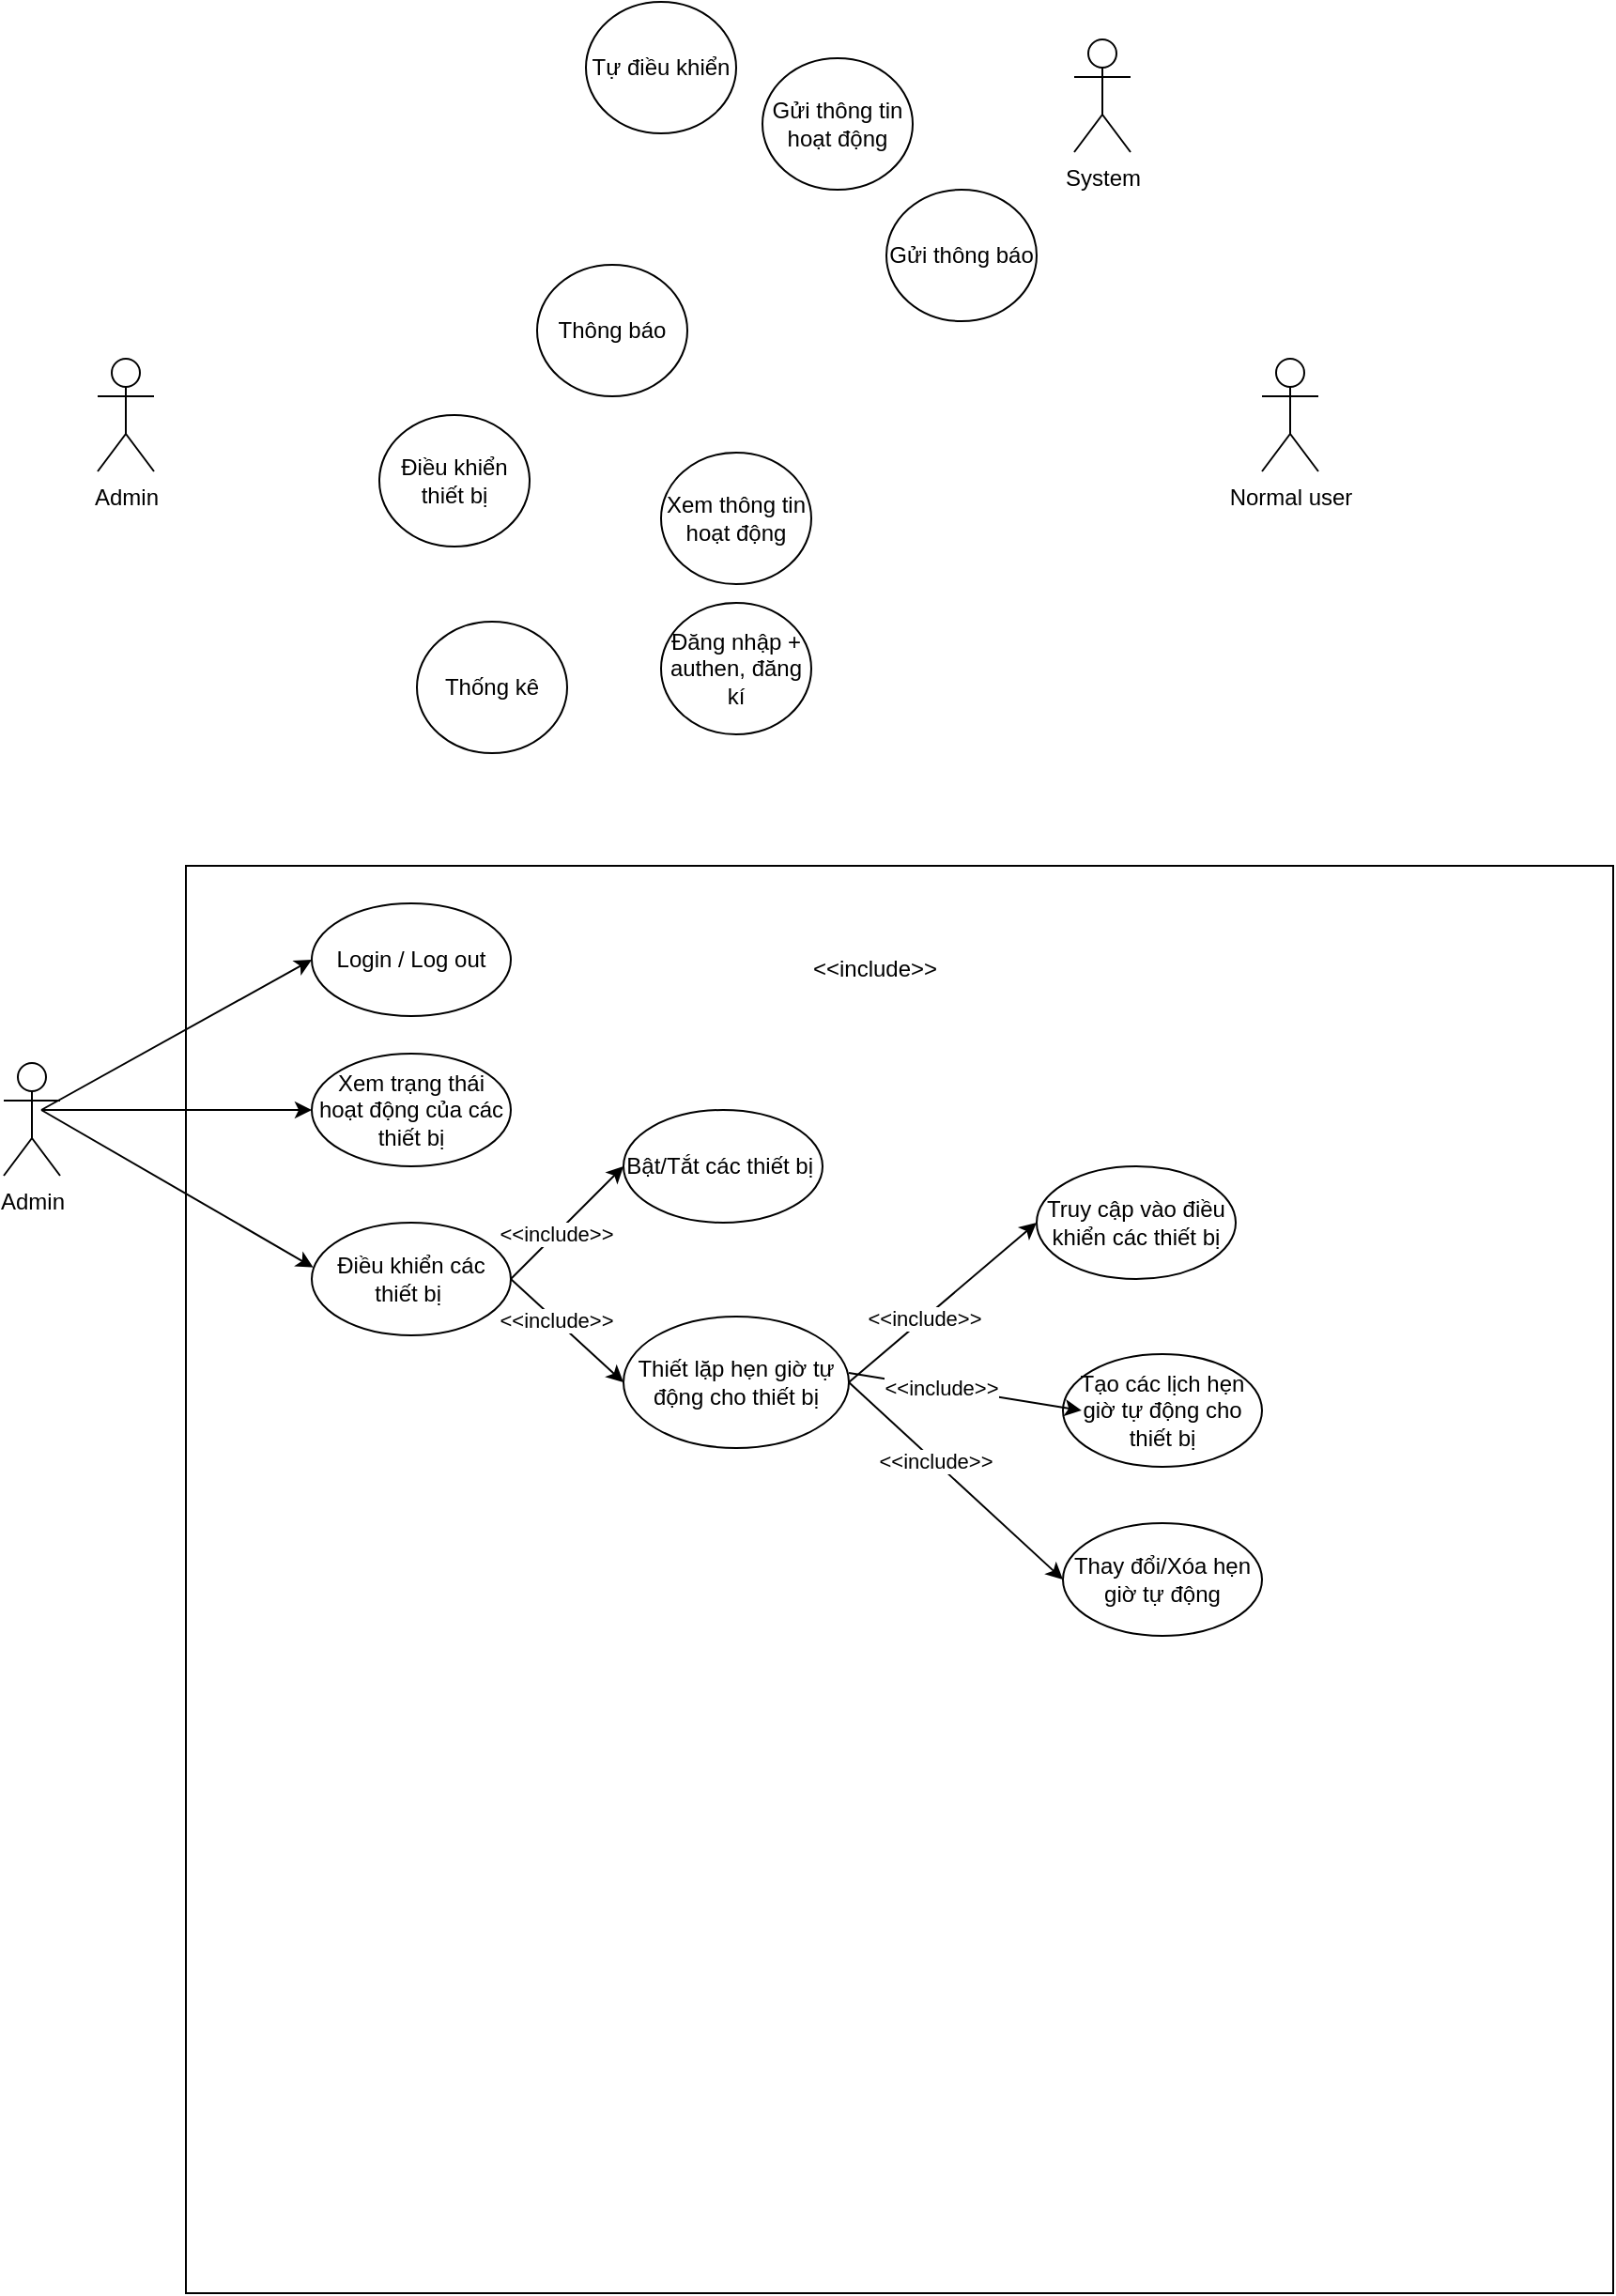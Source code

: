 <mxfile version="20.8.23" type="github" pages="2">
  <diagram name="Page-1" id="Gs4qEUFltZ7bUWOozk17">
    <mxGraphModel dx="1290" dy="581" grid="1" gridSize="10" guides="1" tooltips="1" connect="1" arrows="1" fold="1" page="1" pageScale="1" pageWidth="827" pageHeight="1169" math="0" shadow="0">
      <root>
        <mxCell id="0" />
        <mxCell id="1" parent="0" />
        <mxCell id="uzYhx_0hBrrOGjzf7BAf-1" value="Admin" style="shape=umlActor;verticalLabelPosition=bottom;verticalAlign=top;html=1;outlineConnect=0;" parent="1" vertex="1">
          <mxGeometry x="100" y="210" width="30" height="60" as="geometry" />
        </mxCell>
        <mxCell id="uzYhx_0hBrrOGjzf7BAf-2" value="Normal user&lt;br&gt;" style="shape=umlActor;verticalLabelPosition=bottom;verticalAlign=top;html=1;outlineConnect=0;" parent="1" vertex="1">
          <mxGeometry x="720" y="210" width="30" height="60" as="geometry" />
        </mxCell>
        <mxCell id="uzYhx_0hBrrOGjzf7BAf-3" value="Đăng nhập + authen, đăng kí" style="ellipse;whiteSpace=wrap;html=1;" parent="1" vertex="1">
          <mxGeometry x="400" y="340" width="80" height="70" as="geometry" />
        </mxCell>
        <mxCell id="uzYhx_0hBrrOGjzf7BAf-4" value="Xem thông tin hoạt động" style="ellipse;whiteSpace=wrap;html=1;" parent="1" vertex="1">
          <mxGeometry x="400" y="260" width="80" height="70" as="geometry" />
        </mxCell>
        <mxCell id="uzYhx_0hBrrOGjzf7BAf-6" value="Điều khiển thiết bị" style="ellipse;whiteSpace=wrap;html=1;" parent="1" vertex="1">
          <mxGeometry x="250" y="240" width="80" height="70" as="geometry" />
        </mxCell>
        <mxCell id="uzYhx_0hBrrOGjzf7BAf-7" value="Thông báo" style="ellipse;whiteSpace=wrap;html=1;" parent="1" vertex="1">
          <mxGeometry x="334" y="160" width="80" height="70" as="geometry" />
        </mxCell>
        <mxCell id="uzYhx_0hBrrOGjzf7BAf-8" value="Thống kê" style="ellipse;whiteSpace=wrap;html=1;" parent="1" vertex="1">
          <mxGeometry x="270" y="350" width="80" height="70" as="geometry" />
        </mxCell>
        <mxCell id="uzYhx_0hBrrOGjzf7BAf-9" value="Tự điều khiển" style="ellipse;whiteSpace=wrap;html=1;" parent="1" vertex="1">
          <mxGeometry x="360" y="20" width="80" height="70" as="geometry" />
        </mxCell>
        <mxCell id="uzYhx_0hBrrOGjzf7BAf-10" value="Gửi thông tin hoạt động" style="ellipse;whiteSpace=wrap;html=1;" parent="1" vertex="1">
          <mxGeometry x="454" y="50" width="80" height="70" as="geometry" />
        </mxCell>
        <mxCell id="uzYhx_0hBrrOGjzf7BAf-11" value="System&lt;br&gt;" style="shape=umlActor;verticalLabelPosition=bottom;verticalAlign=top;html=1;outlineConnect=0;" parent="1" vertex="1">
          <mxGeometry x="620" y="40" width="30" height="60" as="geometry" />
        </mxCell>
        <mxCell id="uzYhx_0hBrrOGjzf7BAf-12" value="Gửi thông báo" style="ellipse;whiteSpace=wrap;html=1;" parent="1" vertex="1">
          <mxGeometry x="520" y="120" width="80" height="70" as="geometry" />
        </mxCell>
        <mxCell id="IxM3IXugmNxA2LXYIeKf-1" value="" style="whiteSpace=wrap;html=1;aspect=fixed;" vertex="1" parent="1">
          <mxGeometry x="147" y="480" width="760" height="760" as="geometry" />
        </mxCell>
        <mxCell id="IxM3IXugmNxA2LXYIeKf-2" value="Admin" style="shape=umlActor;verticalLabelPosition=bottom;verticalAlign=top;html=1;outlineConnect=0;" vertex="1" parent="1">
          <mxGeometry x="50" y="585" width="30" height="60" as="geometry" />
        </mxCell>
        <mxCell id="IxM3IXugmNxA2LXYIeKf-3" value="Login / Log out" style="ellipse;whiteSpace=wrap;html=1;" vertex="1" parent="1">
          <mxGeometry x="214" y="500" width="106" height="60" as="geometry" />
        </mxCell>
        <mxCell id="IxM3IXugmNxA2LXYIeKf-4" value="Xem trạng thái hoạt động của các thiết bị" style="ellipse;whiteSpace=wrap;html=1;" vertex="1" parent="1">
          <mxGeometry x="214" y="580" width="106" height="60" as="geometry" />
        </mxCell>
        <mxCell id="IxM3IXugmNxA2LXYIeKf-5" value="Điều khiển các thiết bị&amp;nbsp;" style="ellipse;whiteSpace=wrap;html=1;" vertex="1" parent="1">
          <mxGeometry x="214" y="670" width="106" height="60" as="geometry" />
        </mxCell>
        <mxCell id="IxM3IXugmNxA2LXYIeKf-6" value="Bật/Tắt các thiết bị&amp;nbsp;" style="ellipse;whiteSpace=wrap;html=1;" vertex="1" parent="1">
          <mxGeometry x="380" y="610" width="106" height="60" as="geometry" />
        </mxCell>
        <mxCell id="IxM3IXugmNxA2LXYIeKf-10" value="Thiết lặp hẹn giờ tự động cho thiết bị" style="ellipse;whiteSpace=wrap;html=1;" vertex="1" parent="1">
          <mxGeometry x="380" y="720" width="120" height="70" as="geometry" />
        </mxCell>
        <mxCell id="IxM3IXugmNxA2LXYIeKf-11" value="Truy cập vào điều khiển các thiết bị" style="ellipse;whiteSpace=wrap;html=1;" vertex="1" parent="1">
          <mxGeometry x="600" y="640" width="106" height="60" as="geometry" />
        </mxCell>
        <mxCell id="IxM3IXugmNxA2LXYIeKf-12" value="Tạo các lịch hẹn giờ tự động cho thiết bị" style="ellipse;whiteSpace=wrap;html=1;" vertex="1" parent="1">
          <mxGeometry x="614" y="740" width="106" height="60" as="geometry" />
        </mxCell>
        <mxCell id="IxM3IXugmNxA2LXYIeKf-13" value="Thay đổi/Xóa hẹn giờ tự động" style="ellipse;whiteSpace=wrap;html=1;" vertex="1" parent="1">
          <mxGeometry x="614" y="830" width="106" height="60" as="geometry" />
        </mxCell>
        <mxCell id="IxM3IXugmNxA2LXYIeKf-14" value="" style="endArrow=classic;html=1;rounded=0;entryX=0;entryY=0.5;entryDx=0;entryDy=0;" edge="1" parent="1" target="IxM3IXugmNxA2LXYIeKf-3">
          <mxGeometry width="50" height="50" relative="1" as="geometry">
            <mxPoint x="70" y="610" as="sourcePoint" />
            <mxPoint x="120" y="560" as="targetPoint" />
          </mxGeometry>
        </mxCell>
        <mxCell id="IxM3IXugmNxA2LXYIeKf-15" value="&amp;lt;&amp;lt;include&amp;gt;&amp;gt;" style="text;html=1;strokeColor=none;fillColor=none;align=center;verticalAlign=middle;whiteSpace=wrap;rounded=0;" vertex="1" parent="1">
          <mxGeometry x="484" y="520" width="60" height="30" as="geometry" />
        </mxCell>
        <mxCell id="IxM3IXugmNxA2LXYIeKf-16" value="" style="endArrow=classic;html=1;rounded=0;" edge="1" parent="1" target="IxM3IXugmNxA2LXYIeKf-4">
          <mxGeometry width="50" height="50" relative="1" as="geometry">
            <mxPoint x="70" y="610" as="sourcePoint" />
            <mxPoint x="520" y="720" as="targetPoint" />
          </mxGeometry>
        </mxCell>
        <mxCell id="IxM3IXugmNxA2LXYIeKf-17" value="" style="endArrow=classic;html=1;rounded=0;entryX=0.008;entryY=0.397;entryDx=0;entryDy=0;entryPerimeter=0;" edge="1" parent="1" target="IxM3IXugmNxA2LXYIeKf-5">
          <mxGeometry width="50" height="50" relative="1" as="geometry">
            <mxPoint x="70" y="610" as="sourcePoint" />
            <mxPoint x="224" y="620" as="targetPoint" />
          </mxGeometry>
        </mxCell>
        <mxCell id="IxM3IXugmNxA2LXYIeKf-18" value="&amp;lt;&amp;lt;include&amp;gt;&amp;gt;" style="endArrow=classic;html=1;rounded=0;exitX=1;exitY=0.5;exitDx=0;exitDy=0;entryX=0;entryY=0.5;entryDx=0;entryDy=0;" edge="1" parent="1" source="IxM3IXugmNxA2LXYIeKf-5" target="IxM3IXugmNxA2LXYIeKf-10">
          <mxGeometry x="-0.2" width="50" height="50" relative="1" as="geometry">
            <mxPoint x="470" y="700" as="sourcePoint" />
            <mxPoint x="520" y="650" as="targetPoint" />
            <Array as="points" />
            <mxPoint as="offset" />
          </mxGeometry>
        </mxCell>
        <mxCell id="IxM3IXugmNxA2LXYIeKf-20" value="&amp;lt;&amp;lt;include&amp;gt;&amp;gt;" style="endArrow=classic;html=1;rounded=0;exitX=1;exitY=0.5;exitDx=0;exitDy=0;entryX=0;entryY=0.5;entryDx=0;entryDy=0;" edge="1" parent="1" source="IxM3IXugmNxA2LXYIeKf-5" target="IxM3IXugmNxA2LXYIeKf-6">
          <mxGeometry x="-0.2" width="50" height="50" relative="1" as="geometry">
            <mxPoint x="480" y="710" as="sourcePoint" />
            <mxPoint x="530" y="660" as="targetPoint" />
            <Array as="points" />
            <mxPoint as="offset" />
          </mxGeometry>
        </mxCell>
        <mxCell id="IxM3IXugmNxA2LXYIeKf-21" value="&amp;lt;&amp;lt;include&amp;gt;&amp;gt;" style="endArrow=classic;html=1;rounded=0;exitX=1;exitY=0.5;exitDx=0;exitDy=0;entryX=0;entryY=0.5;entryDx=0;entryDy=0;" edge="1" parent="1" source="IxM3IXugmNxA2LXYIeKf-10" target="IxM3IXugmNxA2LXYIeKf-11">
          <mxGeometry x="-0.2" width="50" height="50" relative="1" as="geometry">
            <mxPoint x="330" y="710" as="sourcePoint" />
            <mxPoint x="390" y="650" as="targetPoint" />
            <Array as="points" />
            <mxPoint as="offset" />
          </mxGeometry>
        </mxCell>
        <mxCell id="IxM3IXugmNxA2LXYIeKf-22" value="&amp;lt;&amp;lt;include&amp;gt;&amp;gt;" style="endArrow=classic;html=1;rounded=0;entryX=0.094;entryY=0.5;entryDx=0;entryDy=0;entryPerimeter=0;" edge="1" parent="1" target="IxM3IXugmNxA2LXYIeKf-12">
          <mxGeometry x="-0.2" width="50" height="50" relative="1" as="geometry">
            <mxPoint x="500" y="750" as="sourcePoint" />
            <mxPoint x="400" y="660" as="targetPoint" />
            <Array as="points" />
            <mxPoint as="offset" />
          </mxGeometry>
        </mxCell>
        <mxCell id="IxM3IXugmNxA2LXYIeKf-24" value="&amp;lt;&amp;lt;include&amp;gt;&amp;gt;" style="endArrow=classic;html=1;rounded=0;exitX=1;exitY=0.5;exitDx=0;exitDy=0;entryX=0;entryY=0.5;entryDx=0;entryDy=0;" edge="1" parent="1" source="IxM3IXugmNxA2LXYIeKf-10" target="IxM3IXugmNxA2LXYIeKf-13">
          <mxGeometry x="-0.2" width="50" height="50" relative="1" as="geometry">
            <mxPoint x="330" y="710" as="sourcePoint" />
            <mxPoint x="390" y="650" as="targetPoint" />
            <Array as="points" />
            <mxPoint as="offset" />
          </mxGeometry>
        </mxCell>
      </root>
    </mxGraphModel>
  </diagram>
  <diagram id="SMEi1w08QLxo90LiDVtl" name="Trang-2">
    <mxGraphModel dx="1290" dy="581" grid="1" gridSize="10" guides="1" tooltips="1" connect="1" arrows="1" fold="1" page="1" pageScale="1" pageWidth="827" pageHeight="1169" math="0" shadow="0">
      <root>
        <mxCell id="0" />
        <mxCell id="1" parent="0" />
      </root>
    </mxGraphModel>
  </diagram>
</mxfile>
